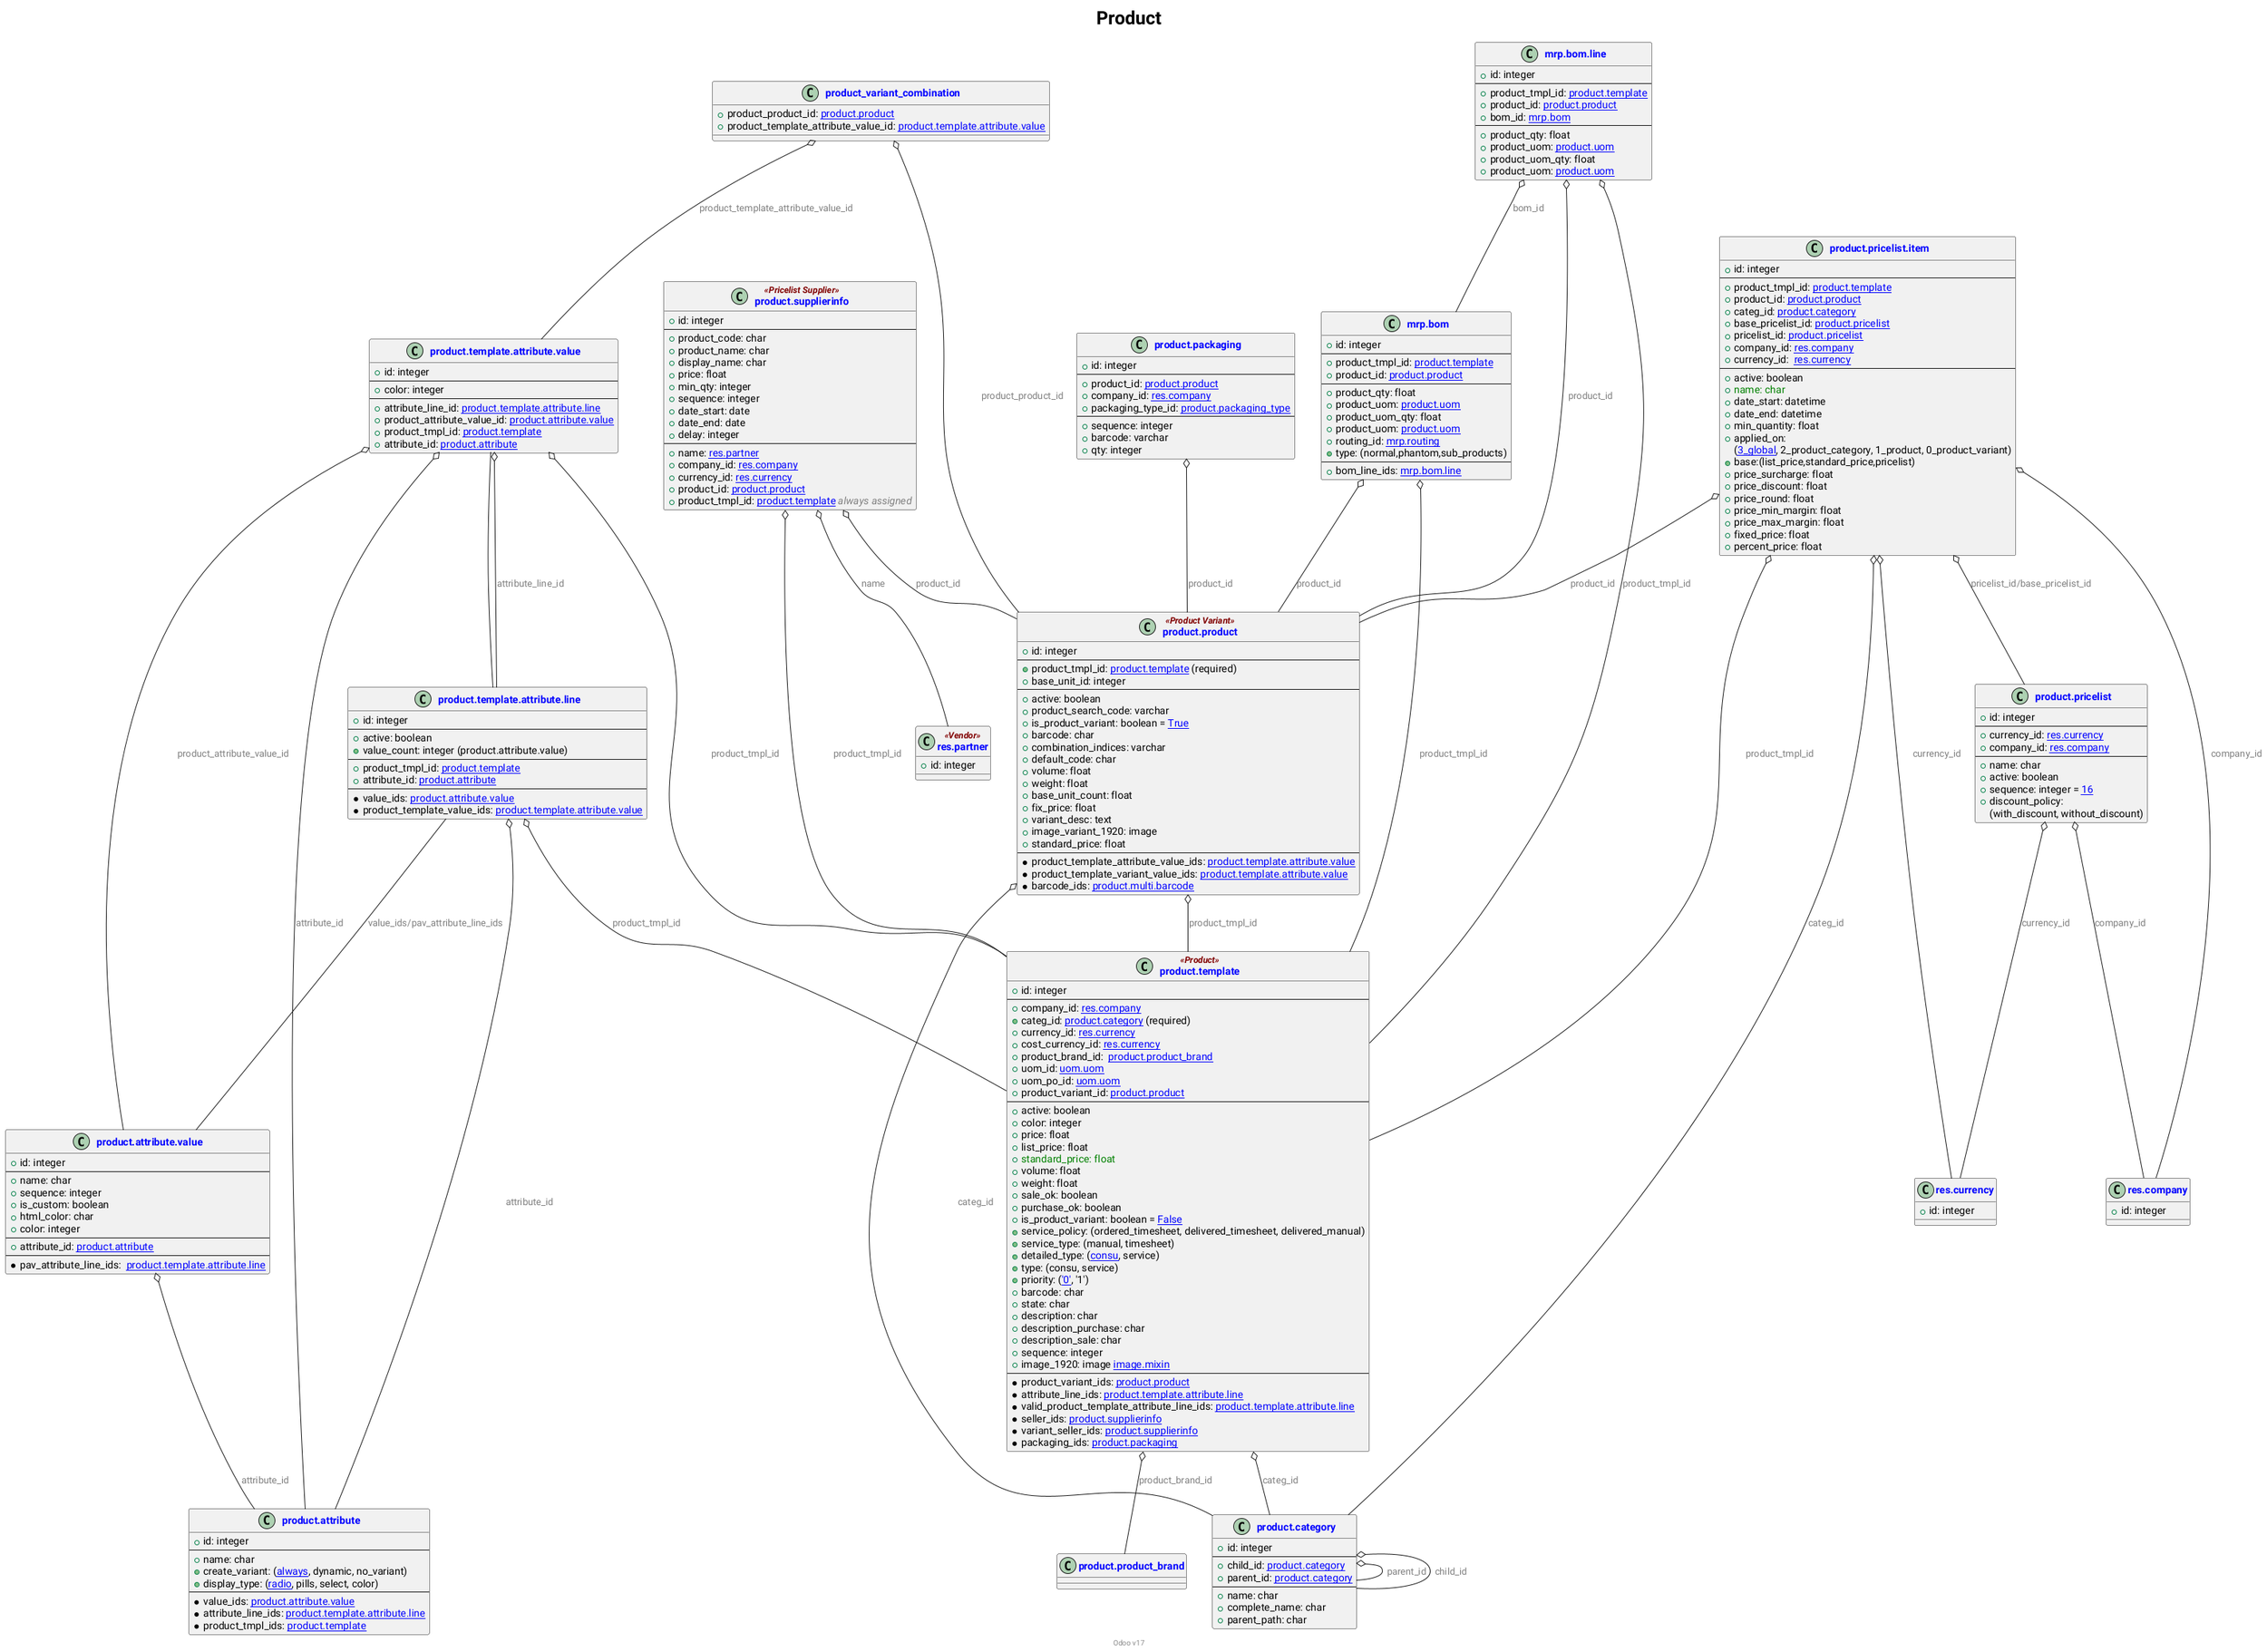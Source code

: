 @startuml
set separator none
'hide members
'hide namespace creation

!define custom(value) <color:red>value</color>
!define computed(value) <color:green>value</color>
!define related(value) <color:purple>value</color>
!define descr(value) <color:gray><i>value</i></color>

skinparam defaultFontName "Roboto"
skinparam TitleFontName "Roboto"
skinparam TitleFontSize 25
skinparam ArrowFontName "Roboto"
skinparam ArrowFontColor Grey
'skinparam SameClassWidth True
skinparam ClassStereotypeFontColor Maroon
skinparam ClassStereotypeFontStyle Bold, Italic
skinparam ClassFontColor Blue
skinparam ClassFontStyle Bold

title Product
footer Odoo v17

class product.template <<Product>> {
   +id: integer
   --
   +company_id: [[res.company]]
   +categ_id: [[product.category]] (required)
   +currency_id: [[res.currency]]
   +cost_currency_id: [[res.currency]]
   +product_brand_id:  [[product.product_brand]]
   +uom_id: [[uom.uom]]
   +uom_po_id: [[uom.uom]]
   +product_variant_id: [[product.product]]
   --
   +active: boolean
   +color: integer
   +price: float
   +list_price: float
   +computed(standard_price: float)
   +volume: float
   +weight: float
   +sale_ok: boolean
   +purchase_ok: boolean
   +is_product_variant: boolean = [[False]]
   +service_policy: (ordered_timesheet, delivered_timesheet, delivered_manual)
   +service_type: (manual, timesheet)
   +detailed_type: ([[consu]], service)
   +type: (consu, service)
   +priority: ([['0']], '1')
   +barcode: char
   +state: char
   +description: char
   +description_purchase: char
   +description_sale: char
   +sequence: integer
   +image_1920: image [[image.mixin]]
   --
   *product_variant_ids: [[product.product]]
   *attribute_line_ids: [[product.template.attribute.line]]
   *valid_product_template_attribute_line_ids: [[product.template.attribute.line]]
   *seller_ids: [[product.supplierinfo]]
   *variant_seller_ids: [[product.supplierinfo]]
   *packaging_ids: [[product.packaging]]
}

class product.category {
   +id: integer
   --
   +child_id: [[product.category]]
   +parent_id: [[product.category]]
   --
   +name: char
   +complete_name: char
   +parent_path: char
}

class product.product <<Product Variant>> {
   +id: integer
   --
   +product_tmpl_id: [[product.template]] (required)
   +base_unit_id: integer
   --
   +active: boolean
   +product_search_code: varchar
   +is_product_variant: boolean = [[True]]
   +barcode: char
   +combination_indices: varchar
   +default_code: char
   +volume: float
   +weight: float
   +base_unit_count: float
   +fix_price: float
   +variant_desc: text
   +image_variant_1920: image
   +standard_price: float
   --
   *product_template_attribute_value_ids: [[product.template.attribute.value]]
   *product_template_variant_value_ids: [[product.template.attribute.value]]
   *barcode_ids: [[product.multi.barcode]]
}

class product_variant_combination {
  +product_product_id: [[product.product]]
  +product_template_attribute_value_id: [[product.template.attribute.value]]
}

class product.attribute {
   +id: integer
   --
   +name: char
   +create_variant: ([[always]], dynamic, no_variant)
   +display_type: ([[radio]], pills, select, color)
   --
   *value_ids: [[product.attribute.value]]
   *attribute_line_ids: [[product.template.attribute.line]]
   *product_tmpl_ids: [[product.template]]
}

class product.attribute.value {
   +id: integer
   --
   +name: char
   +sequence: integer
   +is_custom: boolean
   +html_color: char
   +color: integer
   --
   +attribute_id: [[product.attribute]]
   --
   *pav_attribute_line_ids:  [[product.template.attribute.line]]
}

class product.template.attribute.line {
   +id: integer
   --
   +active: boolean
   +value_count: integer (product.attribute.value)
   --
   +product_tmpl_id: [[product.template]]
   +attribute_id: [[product.attribute]]
   --
   *value_ids: [[product.attribute.value]]
   *product_template_value_ids: [[product.template.attribute.value]]
}

class product.template.attribute.value {
   +id: integer
   --
   +color: integer
   --
   +attribute_line_id: [[product.template.attribute.line]]
   +product_attribute_value_id: [[product.attribute.value]]
   +product_tmpl_id: [[product.template]]
   +attribute_id: [[product.attribute]]
}

class product.supplierinfo <<Pricelist Supplier>>{
   +id: integer
   --
   +product_code: char
   +product_name: char
   +display_name: char
   +price: float
   +min_qty: integer
   +sequence: integer
   +date_start: date
   +date_end: date
   +delay: integer
   --
   +name: [[res.partner]]
   +company_id: [[res.company]]
   +currency_id: [[res.currency]]
   +product_id: [[product.product]]
   +product_tmpl_id: [[product.template]] descr(always assigned)
}

class product.packaging{
  +id: integer
  --
  +product_id: [[product.product]]
  +company_id: [[res.company]]
  +packaging_type_id: [[product.packaging_type]]
  --
  +sequence: integer
  +barcode: varchar
  +qty: integer
 }

class product.pricelist{
    +id: integer
    --
    +currency_id: [[res.currency]]
    +company_id: [[res.company]]
    --
    +name: char
    +active: boolean
    +sequence: integer = [[16]]
    +discount_policy:
    (with_discount, without_discount)
}

class product.pricelist.item{
    +id: integer
    --
    +product_tmpl_id: [[product.template]]
    +product_id: [[product.product]]
    +categ_id: [[product.category]]
    +base_pricelist_id: [[product.pricelist]]
    +pricelist_id: [[product.pricelist]]
    +company_id: [[res.company]]
    +currency_id:  [[res.currency]]
    --
    +active: boolean
    +computed(name: char)
    +date_start: datetime
    +date_end: datetime
    +min_quantity: float
    +applied_on:
    ([[3_global]], 2_product_category, 1_product, 0_product_variant)
    +base:(list_price,standard_price,pricelist)
    +price_surcharge: float
    +price_discount: float
    +price_round: float
    +price_min_margin: float
    +price_max_margin: float
    +fixed_price: float
    +percent_price: float
}

class mrp.bom{
    +id: integer
    --
    +product_tmpl_id: [[product.template]]
    +product_id: [[product.product]]
    --
    +product_qty: float
    +product_uom: [[product.uom]]
    +product_uom_qty: float
    +product_uom: [[product.uom]]
    +routing_id: [[mrp.routing]]
    +type: (normal,phantom,sub_products)
    --
    +bom_line_ids: [[mrp.bom.line]]
}

class mrp.bom.line{
    +id: integer
    --
    +product_tmpl_id: [[product.template]]
    +product_id: [[product.product]]
    +bom_id: [[mrp.bom]]
    --
    +product_qty: float
    +product_uom: [[product.uom]]
    +product_uom_qty: float
    +product_uom: [[product.uom]]
}

class res.partner <<Vendor>>{
    +id: integer
}

class res.currency{
   +id: integer
}

class res.company{
   +id: integer
}

product.category o-- product.category: parent_id
product.category o-- product.category: child_id

product.product o-- product.template: product_tmpl_id
product.product o-- product.category: categ_id

product.attribute.value o-- product.attribute: attribute_id

product_variant_combination o-- product.product: product_product_id
product_variant_combination o-- product.template.attribute.value: product_template_attribute_value_id

product.template.attribute.value o-- product.template: product_tmpl_id
product.template.attribute.value o-- product.attribute.value: product_attribute_value_id
product.template.attribute.value o-- product.attribute: attribute_id

product.template.attribute.line o-- product.template: product_tmpl_id
product.template.attribute.line o-- product.attribute: attribute_id
product.template.attribute.line -- product.attribute.value: value_ids/pav_attribute_line_ids
product.template.attribute.line -- product.template.attribute.value

product.template o-- product.category: categ_id
product.template o-- product.product_brand: product_brand_id

product.pricelist o-- res.currency: currency_id
product.pricelist o-- res.company: company_id

product.pricelist.item o-- product.pricelist: pricelist_id/base_pricelist_id
product.pricelist.item o-- product.template: product_tmpl_id
product.pricelist.item o-- product.product: product_id
product.pricelist.item o-- product.category: categ_id
product.pricelist.item o-- res.company: company_id
product.pricelist.item o-- res.currency: currency_id

product.template.attribute.value o-- product.template.attribute.line: attribute_line_id

product.packaging o-- product.product: product_id

product.supplierinfo o-- product.product: product_id
product.supplierinfo o-- product.template: product_tmpl_id
product.supplierinfo o-- res.partner: name

mrp.bom o-- product.product: product_id
mrp.bom o-- product.template: product_tmpl_id

mrp.bom.line o-- mrp.bom: bom_id
mrp.bom.line o-- product.product: product_id
mrp.bom.line o-- product.template: product_tmpl_id

@enduml

